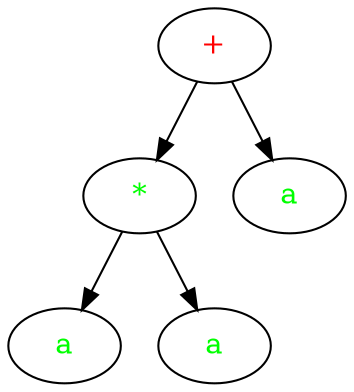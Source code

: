 digraph G {
	"1."->"2.";
	"1."->"3.";
	"2."->"4.";
	"2."->"5.";
	"1." [ label=<<font color="red">+</font>> ];
	"2." [ label=<<font color="green">*</font>> ];
	"3." [ label=<<font color="green">a</font>> ];
	"4." [ label=<<font color="green">a</font>> ];
	"5." [ label=<<font color="green">a</font>> ];

}
